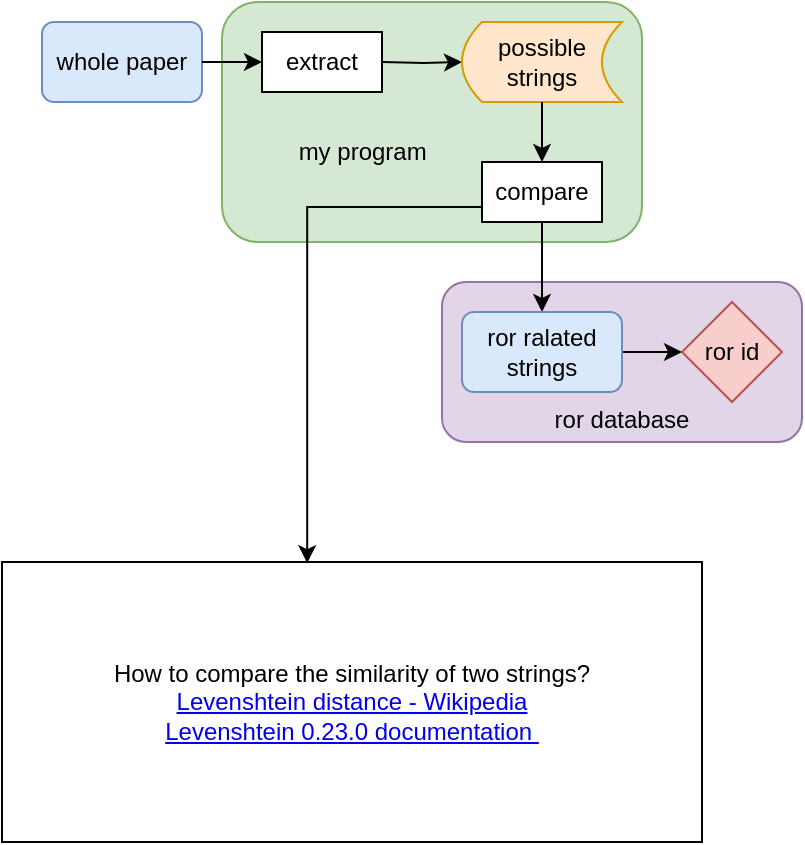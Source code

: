 <mxfile version="22.0.2" type="device">
  <diagram name="Page-1" id="Cz3zIoEwWE2y3l_aTSBD">
    <mxGraphModel dx="481" dy="296" grid="1" gridSize="10" guides="1" tooltips="1" connect="1" arrows="1" fold="1" page="1" pageScale="1" pageWidth="827" pageHeight="1169" math="0" shadow="0">
      <root>
        <mxCell id="0" />
        <mxCell id="1" parent="0" />
        <mxCell id="jNLECjLRlb5xd-tqD8MC-29" value="&lt;br&gt;&lt;br&gt;my program&amp;nbsp; &amp;nbsp;&lt;span style=&quot;white-space: pre;&quot;&gt;&#x9;&lt;/span&gt;&lt;span style=&quot;white-space: pre;&quot;&gt;&#x9;&lt;/span&gt;&lt;span style=&quot;white-space: pre;&quot;&gt;&#x9;&lt;/span&gt;" style="rounded=1;whiteSpace=wrap;html=1;fillColor=#d5e8d4;strokeColor=#82b366;" vertex="1" parent="1">
          <mxGeometry x="180" y="130" width="210" height="120" as="geometry" />
        </mxCell>
        <mxCell id="jNLECjLRlb5xd-tqD8MC-21" value="&lt;br&gt;&lt;br&gt;&lt;br&gt;&lt;br&gt;ror database" style="rounded=1;whiteSpace=wrap;html=1;fillColor=#e1d5e7;strokeColor=#9673a6;" vertex="1" parent="1">
          <mxGeometry x="290" y="270" width="180" height="80" as="geometry" />
        </mxCell>
        <mxCell id="jNLECjLRlb5xd-tqD8MC-18" value="" style="edgeStyle=orthogonalEdgeStyle;rounded=0;orthogonalLoop=1;jettySize=auto;html=1;" edge="1" parent="1" target="jNLECjLRlb5xd-tqD8MC-3">
          <mxGeometry relative="1" as="geometry">
            <mxPoint x="260" y="160" as="sourcePoint" />
          </mxGeometry>
        </mxCell>
        <mxCell id="jNLECjLRlb5xd-tqD8MC-1" value="whole paper" style="rounded=1;whiteSpace=wrap;html=1;fillColor=#dae8fc;strokeColor=#6c8ebf;" vertex="1" parent="1">
          <mxGeometry x="90" y="140" width="80" height="40" as="geometry" />
        </mxCell>
        <mxCell id="jNLECjLRlb5xd-tqD8MC-2" value="ror id" style="rhombus;whiteSpace=wrap;html=1;fillColor=#f8cecc;strokeColor=#b85450;" vertex="1" parent="1">
          <mxGeometry x="410" y="280" width="50" height="50" as="geometry" />
        </mxCell>
        <mxCell id="jNLECjLRlb5xd-tqD8MC-23" value="" style="edgeStyle=orthogonalEdgeStyle;rounded=0;orthogonalLoop=1;jettySize=auto;html=1;" edge="1" parent="1" source="jNLECjLRlb5xd-tqD8MC-25" target="jNLECjLRlb5xd-tqD8MC-22">
          <mxGeometry relative="1" as="geometry" />
        </mxCell>
        <mxCell id="jNLECjLRlb5xd-tqD8MC-3" value="possible strings" style="shape=dataStorage;whiteSpace=wrap;html=1;fixedSize=1;size=10;fillColor=#ffe6cc;strokeColor=#d79b00;" vertex="1" parent="1">
          <mxGeometry x="300" y="140" width="80" height="40" as="geometry" />
        </mxCell>
        <mxCell id="jNLECjLRlb5xd-tqD8MC-20" value="" style="edgeStyle=orthogonalEdgeStyle;rounded=0;orthogonalLoop=1;jettySize=auto;html=1;" edge="1" parent="1" source="jNLECjLRlb5xd-tqD8MC-1">
          <mxGeometry relative="1" as="geometry">
            <mxPoint x="210" y="160" as="sourcePoint" />
            <mxPoint x="200" y="160.029" as="targetPoint" />
          </mxGeometry>
        </mxCell>
        <mxCell id="jNLECjLRlb5xd-tqD8MC-30" style="edgeStyle=orthogonalEdgeStyle;rounded=0;orthogonalLoop=1;jettySize=auto;html=1;exitX=1;exitY=0.5;exitDx=0;exitDy=0;entryX=0;entryY=0.5;entryDx=0;entryDy=0;" edge="1" parent="1" source="jNLECjLRlb5xd-tqD8MC-22" target="jNLECjLRlb5xd-tqD8MC-2">
          <mxGeometry relative="1" as="geometry" />
        </mxCell>
        <mxCell id="jNLECjLRlb5xd-tqD8MC-22" value="ror ralated strings" style="rounded=1;whiteSpace=wrap;html=1;fillColor=#dae8fc;strokeColor=#6c8ebf;" vertex="1" parent="1">
          <mxGeometry x="300" y="285" width="80" height="40" as="geometry" />
        </mxCell>
        <mxCell id="jNLECjLRlb5xd-tqD8MC-26" value="" style="edgeStyle=orthogonalEdgeStyle;rounded=0;orthogonalLoop=1;jettySize=auto;html=1;" edge="1" parent="1" source="jNLECjLRlb5xd-tqD8MC-3" target="jNLECjLRlb5xd-tqD8MC-25">
          <mxGeometry relative="1" as="geometry">
            <mxPoint x="330" y="200" as="sourcePoint" />
            <mxPoint x="330" y="285" as="targetPoint" />
          </mxGeometry>
        </mxCell>
        <mxCell id="jNLECjLRlb5xd-tqD8MC-25" value="compare" style="rounded=0;whiteSpace=wrap;html=1;" vertex="1" parent="1">
          <mxGeometry x="310" y="210" width="60" height="30" as="geometry" />
        </mxCell>
        <mxCell id="jNLECjLRlb5xd-tqD8MC-27" value="extract" style="rounded=0;whiteSpace=wrap;html=1;" vertex="1" parent="1">
          <mxGeometry x="200" y="145" width="60" height="30" as="geometry" />
        </mxCell>
        <mxCell id="jNLECjLRlb5xd-tqD8MC-32" value="How to compare the similarity of two strings?&lt;br&gt;&lt;a href=&quot;https://en.wikipedia.org/wiki/Levenshtein_distance&quot;&gt;Levenshtein distance - Wikipedia&lt;/a&gt;&lt;br&gt;&lt;a href=&quot;https://maxbachmann.github.io/Levenshtein/&quot;&gt;Levenshtein 0.23.0 documentation&amp;nbsp;&lt;/a&gt;" style="rounded=0;whiteSpace=wrap;html=1;" vertex="1" parent="1">
          <mxGeometry x="70" y="410" width="350" height="140" as="geometry" />
        </mxCell>
        <mxCell id="jNLECjLRlb5xd-tqD8MC-36" style="edgeStyle=orthogonalEdgeStyle;rounded=0;orthogonalLoop=1;jettySize=auto;html=1;exitX=0;exitY=0.75;exitDx=0;exitDy=0;entryX=0.436;entryY=0.004;entryDx=0;entryDy=0;entryPerimeter=0;" edge="1" parent="1" source="jNLECjLRlb5xd-tqD8MC-25" target="jNLECjLRlb5xd-tqD8MC-32">
          <mxGeometry relative="1" as="geometry" />
        </mxCell>
      </root>
    </mxGraphModel>
  </diagram>
</mxfile>
